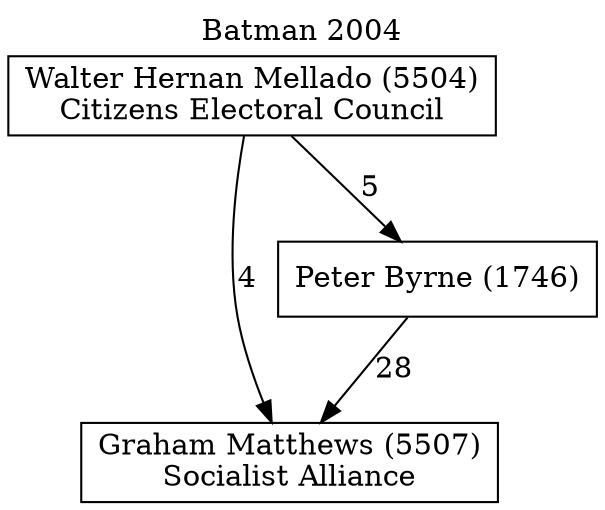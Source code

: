 // House preference flow
digraph "Graham Matthews (5507)_Batman_2004" {
	graph [label="Batman 2004" labelloc=t mclimit=10]
	node [shape=box]
	"Graham Matthews (5507)" [label="Graham Matthews (5507)
Socialist Alliance"]
	"Peter Byrne (1746)" [label="Peter Byrne (1746)
"]
	"Walter Hernan Mellado (5504)" [label="Walter Hernan Mellado (5504)
Citizens Electoral Council"]
	"Peter Byrne (1746)" -> "Graham Matthews (5507)" [label=28]
	"Walter Hernan Mellado (5504)" -> "Peter Byrne (1746)" [label=5]
	"Walter Hernan Mellado (5504)" -> "Graham Matthews (5507)" [label=4]
}
